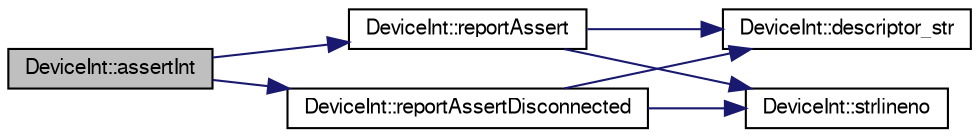 digraph G
{
  edge [fontname="FreeSans",fontsize="10",labelfontname="FreeSans",labelfontsize="10"];
  node [fontname="FreeSans",fontsize="10",shape=record];
  rankdir=LR;
  Node1 [label="DeviceInt::assertInt",height=0.2,width=0.4,color="black", fillcolor="grey75", style="filled" fontcolor="black"];
  Node1 -> Node2 [color="midnightblue",fontsize="10",style="solid"];
  Node2 [label="DeviceInt::reportAssert",height=0.2,width=0.4,color="black", fillcolor="white", style="filled",URL="$classDeviceInt.html#a043b0544625e7cbcb532fffbfe044425"];
  Node2 -> Node3 [color="midnightblue",fontsize="10",style="solid"];
  Node3 [label="DeviceInt::descriptor_str",height=0.2,width=0.4,color="black", fillcolor="white", style="filled",URL="$classDeviceInt.html#a8e93853ae77b6a63a140ed498d9fc8b8"];
  Node2 -> Node4 [color="midnightblue",fontsize="10",style="solid"];
  Node4 [label="DeviceInt::strlineno",height=0.2,width=0.4,color="black", fillcolor="white", style="filled",URL="$classDeviceInt.html#a7b51658efadb002993df8b4475ce29eb"];
  Node1 -> Node5 [color="midnightblue",fontsize="10",style="solid"];
  Node5 [label="DeviceInt::reportAssertDisconnected",height=0.2,width=0.4,color="black", fillcolor="white", style="filled",URL="$classDeviceInt.html#abaef481c8ded1d9ddc5a7789e498856e"];
  Node5 -> Node3 [color="midnightblue",fontsize="10",style="solid"];
  Node5 -> Node4 [color="midnightblue",fontsize="10",style="solid"];
}
